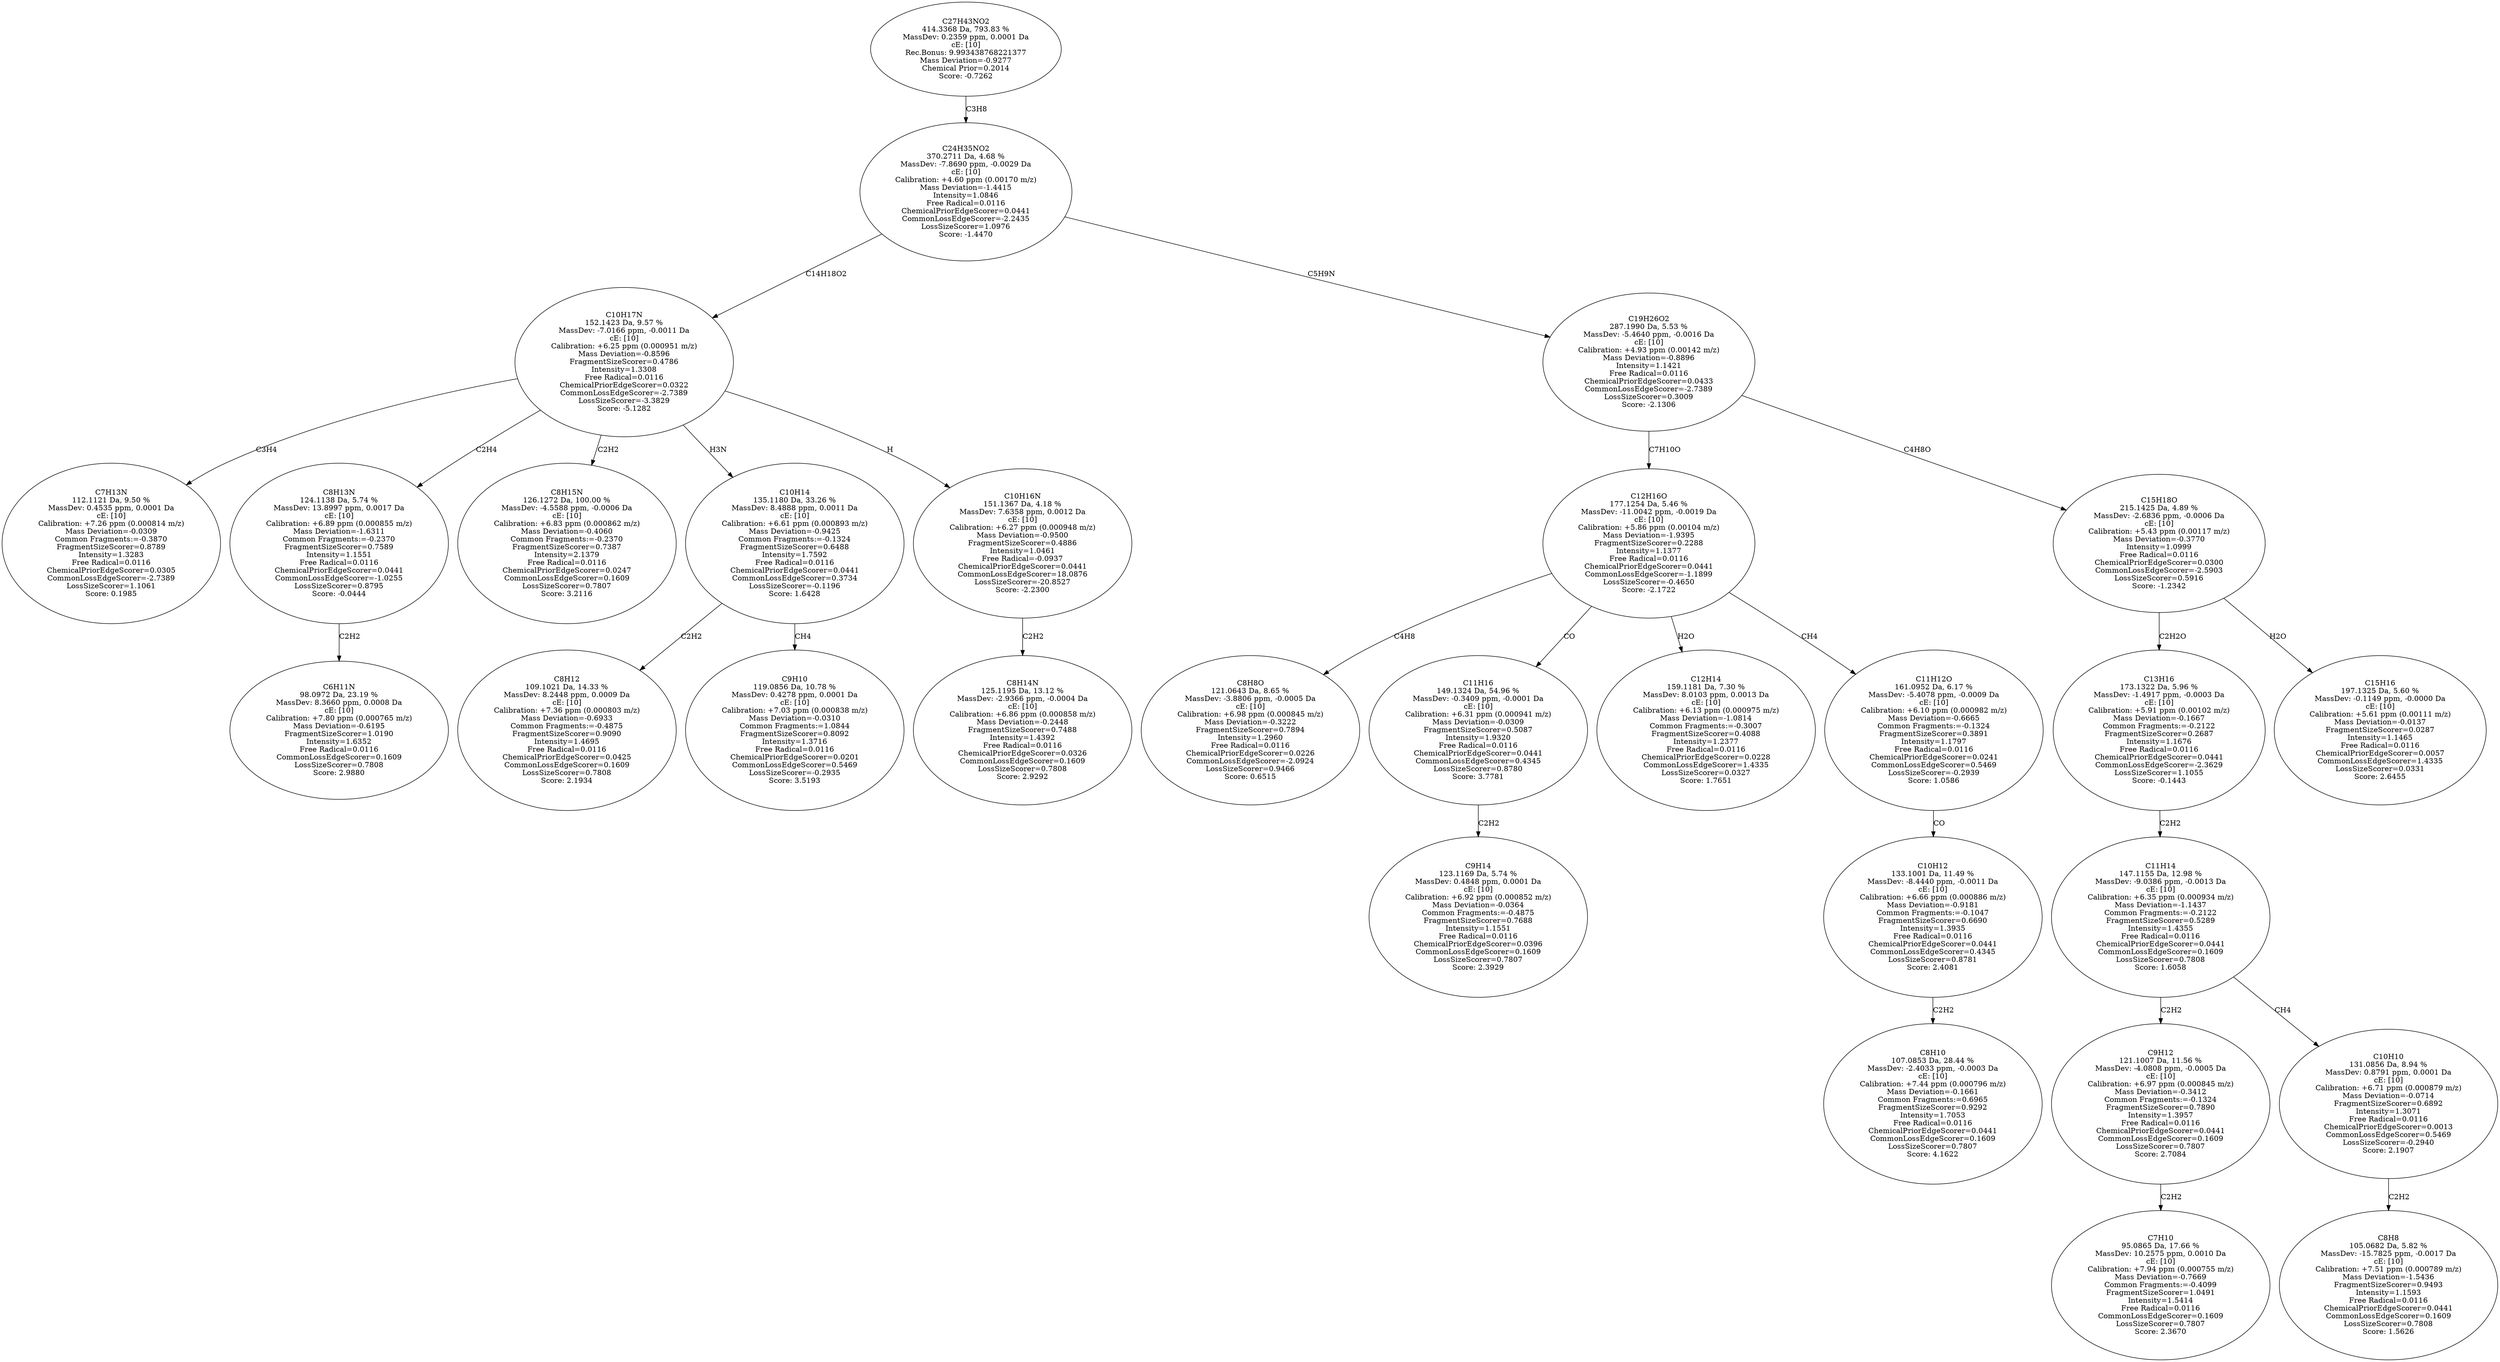 strict digraph {
v1 [label="C7H13N\n112.1121 Da, 9.50 %\nMassDev: 0.4535 ppm, 0.0001 Da\ncE: [10]\nCalibration: +7.26 ppm (0.000814 m/z)\nMass Deviation=-0.0309\nCommon Fragments:=-0.3870\nFragmentSizeScorer=0.8789\nIntensity=1.3283\nFree Radical=0.0116\nChemicalPriorEdgeScorer=0.0305\nCommonLossEdgeScorer=-2.7389\nLossSizeScorer=1.1061\nScore: 0.1985"];
v2 [label="C6H11N\n98.0972 Da, 23.19 %\nMassDev: 8.3660 ppm, 0.0008 Da\ncE: [10]\nCalibration: +7.80 ppm (0.000765 m/z)\nMass Deviation=-0.6195\nFragmentSizeScorer=1.0190\nIntensity=1.6352\nFree Radical=0.0116\nCommonLossEdgeScorer=0.1609\nLossSizeScorer=0.7808\nScore: 2.9880"];
v3 [label="C8H13N\n124.1138 Da, 5.74 %\nMassDev: 13.8997 ppm, 0.0017 Da\ncE: [10]\nCalibration: +6.89 ppm (0.000855 m/z)\nMass Deviation=-1.6311\nCommon Fragments:=-0.2370\nFragmentSizeScorer=0.7589\nIntensity=1.1551\nFree Radical=0.0116\nChemicalPriorEdgeScorer=0.0441\nCommonLossEdgeScorer=-1.0255\nLossSizeScorer=0.8795\nScore: -0.0444"];
v4 [label="C8H15N\n126.1272 Da, 100.00 %\nMassDev: -4.5588 ppm, -0.0006 Da\ncE: [10]\nCalibration: +6.83 ppm (0.000862 m/z)\nMass Deviation=-0.4060\nCommon Fragments:=-0.2370\nFragmentSizeScorer=0.7387\nIntensity=2.1379\nFree Radical=0.0116\nChemicalPriorEdgeScorer=0.0247\nCommonLossEdgeScorer=0.1609\nLossSizeScorer=0.7807\nScore: 3.2116"];
v5 [label="C8H12\n109.1021 Da, 14.33 %\nMassDev: 8.2448 ppm, 0.0009 Da\ncE: [10]\nCalibration: +7.36 ppm (0.000803 m/z)\nMass Deviation=-0.6933\nCommon Fragments:=-0.4875\nFragmentSizeScorer=0.9090\nIntensity=1.4695\nFree Radical=0.0116\nChemicalPriorEdgeScorer=0.0425\nCommonLossEdgeScorer=0.1609\nLossSizeScorer=0.7808\nScore: 2.1934"];
v6 [label="C9H10\n119.0856 Da, 10.78 %\nMassDev: 0.4278 ppm, 0.0001 Da\ncE: [10]\nCalibration: +7.03 ppm (0.000838 m/z)\nMass Deviation=-0.0310\nCommon Fragments:=1.0844\nFragmentSizeScorer=0.8092\nIntensity=1.3716\nFree Radical=0.0116\nChemicalPriorEdgeScorer=0.0201\nCommonLossEdgeScorer=0.5469\nLossSizeScorer=-0.2935\nScore: 3.5193"];
v7 [label="C10H14\n135.1180 Da, 33.26 %\nMassDev: 8.4888 ppm, 0.0011 Da\ncE: [10]\nCalibration: +6.61 ppm (0.000893 m/z)\nMass Deviation=-0.9425\nCommon Fragments:=-0.1324\nFragmentSizeScorer=0.6488\nIntensity=1.7592\nFree Radical=0.0116\nChemicalPriorEdgeScorer=0.0441\nCommonLossEdgeScorer=0.3734\nLossSizeScorer=-0.1196\nScore: 1.6428"];
v8 [label="C8H14N\n125.1195 Da, 13.12 %\nMassDev: -2.9366 ppm, -0.0004 Da\ncE: [10]\nCalibration: +6.86 ppm (0.000858 m/z)\nMass Deviation=-0.2448\nFragmentSizeScorer=0.7488\nIntensity=1.4392\nFree Radical=0.0116\nChemicalPriorEdgeScorer=0.0326\nCommonLossEdgeScorer=0.1609\nLossSizeScorer=0.7808\nScore: 2.9292"];
v9 [label="C10H16N\n151.1367 Da, 4.18 %\nMassDev: 7.6358 ppm, 0.0012 Da\ncE: [10]\nCalibration: +6.27 ppm (0.000948 m/z)\nMass Deviation=-0.9500\nFragmentSizeScorer=0.4886\nIntensity=1.0461\nFree Radical=-0.0937\nChemicalPriorEdgeScorer=0.0441\nCommonLossEdgeScorer=18.0876\nLossSizeScorer=-20.8527\nScore: -2.2300"];
v10 [label="C10H17N\n152.1423 Da, 9.57 %\nMassDev: -7.0166 ppm, -0.0011 Da\ncE: [10]\nCalibration: +6.25 ppm (0.000951 m/z)\nMass Deviation=-0.8596\nFragmentSizeScorer=0.4786\nIntensity=1.3308\nFree Radical=0.0116\nChemicalPriorEdgeScorer=0.0322\nCommonLossEdgeScorer=-2.7389\nLossSizeScorer=-3.3829\nScore: -5.1282"];
v11 [label="C8H8O\n121.0643 Da, 8.65 %\nMassDev: -3.8806 ppm, -0.0005 Da\ncE: [10]\nCalibration: +6.98 ppm (0.000845 m/z)\nMass Deviation=-0.3222\nFragmentSizeScorer=0.7894\nIntensity=1.2960\nFree Radical=0.0116\nChemicalPriorEdgeScorer=0.0226\nCommonLossEdgeScorer=-2.0924\nLossSizeScorer=0.9466\nScore: 0.6515"];
v12 [label="C9H14\n123.1169 Da, 5.74 %\nMassDev: 0.4848 ppm, 0.0001 Da\ncE: [10]\nCalibration: +6.92 ppm (0.000852 m/z)\nMass Deviation=-0.0364\nCommon Fragments:=-0.4875\nFragmentSizeScorer=0.7688\nIntensity=1.1551\nFree Radical=0.0116\nChemicalPriorEdgeScorer=0.0396\nCommonLossEdgeScorer=0.1609\nLossSizeScorer=0.7807\nScore: 2.3929"];
v13 [label="C11H16\n149.1324 Da, 54.96 %\nMassDev: -0.3409 ppm, -0.0001 Da\ncE: [10]\nCalibration: +6.31 ppm (0.000941 m/z)\nMass Deviation=-0.0309\nFragmentSizeScorer=0.5087\nIntensity=1.9320\nFree Radical=0.0116\nChemicalPriorEdgeScorer=0.0441\nCommonLossEdgeScorer=0.4345\nLossSizeScorer=0.8780\nScore: 3.7781"];
v14 [label="C12H14\n159.1181 Da, 7.30 %\nMassDev: 8.0103 ppm, 0.0013 Da\ncE: [10]\nCalibration: +6.13 ppm (0.000975 m/z)\nMass Deviation=-1.0814\nCommon Fragments:=-0.3007\nFragmentSizeScorer=0.4088\nIntensity=1.2377\nFree Radical=0.0116\nChemicalPriorEdgeScorer=0.0228\nCommonLossEdgeScorer=1.4335\nLossSizeScorer=0.0327\nScore: 1.7651"];
v15 [label="C8H10\n107.0853 Da, 28.44 %\nMassDev: -2.4033 ppm, -0.0003 Da\ncE: [10]\nCalibration: +7.44 ppm (0.000796 m/z)\nMass Deviation=-0.1661\nCommon Fragments:=0.6965\nFragmentSizeScorer=0.9292\nIntensity=1.7053\nFree Radical=0.0116\nChemicalPriorEdgeScorer=0.0441\nCommonLossEdgeScorer=0.1609\nLossSizeScorer=0.7807\nScore: 4.1622"];
v16 [label="C10H12\n133.1001 Da, 11.49 %\nMassDev: -8.4440 ppm, -0.0011 Da\ncE: [10]\nCalibration: +6.66 ppm (0.000886 m/z)\nMass Deviation=-0.9181\nCommon Fragments:=-0.1047\nFragmentSizeScorer=0.6690\nIntensity=1.3935\nFree Radical=0.0116\nChemicalPriorEdgeScorer=0.0441\nCommonLossEdgeScorer=0.4345\nLossSizeScorer=0.8781\nScore: 2.4081"];
v17 [label="C11H12O\n161.0952 Da, 6.17 %\nMassDev: -5.4078 ppm, -0.0009 Da\ncE: [10]\nCalibration: +6.10 ppm (0.000982 m/z)\nMass Deviation=-0.6665\nCommon Fragments:=-0.1324\nFragmentSizeScorer=0.3891\nIntensity=1.1797\nFree Radical=0.0116\nChemicalPriorEdgeScorer=0.0241\nCommonLossEdgeScorer=0.5469\nLossSizeScorer=-0.2939\nScore: 1.0586"];
v18 [label="C12H16O\n177.1254 Da, 5.46 %\nMassDev: -11.0042 ppm, -0.0019 Da\ncE: [10]\nCalibration: +5.86 ppm (0.00104 m/z)\nMass Deviation=-1.9395\nFragmentSizeScorer=0.2288\nIntensity=1.1377\nFree Radical=0.0116\nChemicalPriorEdgeScorer=0.0441\nCommonLossEdgeScorer=-1.1899\nLossSizeScorer=-0.4650\nScore: -2.1722"];
v19 [label="C7H10\n95.0865 Da, 17.66 %\nMassDev: 10.2575 ppm, 0.0010 Da\ncE: [10]\nCalibration: +7.94 ppm (0.000755 m/z)\nMass Deviation=-0.7669\nCommon Fragments:=-0.4099\nFragmentSizeScorer=1.0491\nIntensity=1.5414\nFree Radical=0.0116\nCommonLossEdgeScorer=0.1609\nLossSizeScorer=0.7807\nScore: 2.3670"];
v20 [label="C9H12\n121.1007 Da, 11.56 %\nMassDev: -4.0808 ppm, -0.0005 Da\ncE: [10]\nCalibration: +6.97 ppm (0.000845 m/z)\nMass Deviation=-0.3412\nCommon Fragments:=-0.1324\nFragmentSizeScorer=0.7890\nIntensity=1.3957\nFree Radical=0.0116\nChemicalPriorEdgeScorer=0.0441\nCommonLossEdgeScorer=0.1609\nLossSizeScorer=0.7807\nScore: 2.7084"];
v21 [label="C8H8\n105.0682 Da, 5.82 %\nMassDev: -15.7825 ppm, -0.0017 Da\ncE: [10]\nCalibration: +7.51 ppm (0.000789 m/z)\nMass Deviation=-1.5436\nFragmentSizeScorer=0.9493\nIntensity=1.1593\nFree Radical=0.0116\nChemicalPriorEdgeScorer=0.0441\nCommonLossEdgeScorer=0.1609\nLossSizeScorer=0.7808\nScore: 1.5626"];
v22 [label="C10H10\n131.0856 Da, 8.94 %\nMassDev: 0.8791 ppm, 0.0001 Da\ncE: [10]\nCalibration: +6.71 ppm (0.000879 m/z)\nMass Deviation=-0.0714\nFragmentSizeScorer=0.6892\nIntensity=1.3071\nFree Radical=0.0116\nChemicalPriorEdgeScorer=0.0013\nCommonLossEdgeScorer=0.5469\nLossSizeScorer=-0.2940\nScore: 2.1907"];
v23 [label="C11H14\n147.1155 Da, 12.98 %\nMassDev: -9.0386 ppm, -0.0013 Da\ncE: [10]\nCalibration: +6.35 ppm (0.000934 m/z)\nMass Deviation=-1.1437\nCommon Fragments:=-0.2122\nFragmentSizeScorer=0.5289\nIntensity=1.4355\nFree Radical=0.0116\nChemicalPriorEdgeScorer=0.0441\nCommonLossEdgeScorer=0.1609\nLossSizeScorer=0.7808\nScore: 1.6058"];
v24 [label="C13H16\n173.1322 Da, 5.96 %\nMassDev: -1.4917 ppm, -0.0003 Da\ncE: [10]\nCalibration: +5.91 ppm (0.00102 m/z)\nMass Deviation=-0.1667\nCommon Fragments:=-0.2122\nFragmentSizeScorer=0.2687\nIntensity=1.1676\nFree Radical=0.0116\nChemicalPriorEdgeScorer=0.0441\nCommonLossEdgeScorer=-2.3629\nLossSizeScorer=1.1055\nScore: -0.1443"];
v25 [label="C15H16\n197.1325 Da, 5.60 %\nMassDev: -0.1149 ppm, -0.0000 Da\ncE: [10]\nCalibration: +5.61 ppm (0.00111 m/z)\nMass Deviation=-0.0137\nFragmentSizeScorer=0.0287\nIntensity=1.1465\nFree Radical=0.0116\nChemicalPriorEdgeScorer=0.0057\nCommonLossEdgeScorer=1.4335\nLossSizeScorer=0.0331\nScore: 2.6455"];
v26 [label="C15H18O\n215.1425 Da, 4.89 %\nMassDev: -2.6836 ppm, -0.0006 Da\ncE: [10]\nCalibration: +5.43 ppm (0.00117 m/z)\nMass Deviation=-0.3770\nIntensity=1.0999\nFree Radical=0.0116\nChemicalPriorEdgeScorer=0.0300\nCommonLossEdgeScorer=-2.5903\nLossSizeScorer=0.5916\nScore: -1.2342"];
v27 [label="C19H26O2\n287.1990 Da, 5.53 %\nMassDev: -5.4640 ppm, -0.0016 Da\ncE: [10]\nCalibration: +4.93 ppm (0.00142 m/z)\nMass Deviation=-0.8896\nIntensity=1.1421\nFree Radical=0.0116\nChemicalPriorEdgeScorer=0.0433\nCommonLossEdgeScorer=-2.7389\nLossSizeScorer=0.3009\nScore: -2.1306"];
v28 [label="C24H35NO2\n370.2711 Da, 4.68 %\nMassDev: -7.8690 ppm, -0.0029 Da\ncE: [10]\nCalibration: +4.60 ppm (0.00170 m/z)\nMass Deviation=-1.4415\nIntensity=1.0846\nFree Radical=0.0116\nChemicalPriorEdgeScorer=0.0441\nCommonLossEdgeScorer=-2.2435\nLossSizeScorer=1.0976\nScore: -1.4470"];
v29 [label="C27H43NO2\n414.3368 Da, 793.83 %\nMassDev: 0.2359 ppm, 0.0001 Da\ncE: [10]\nRec.Bonus: 9.993438768221377\nMass Deviation=-0.9277\nChemical Prior=0.2014\nScore: -0.7262"];
v10 -> v1 [label="C3H4"];
v3 -> v2 [label="C2H2"];
v10 -> v3 [label="C2H4"];
v10 -> v4 [label="C2H2"];
v7 -> v5 [label="C2H2"];
v7 -> v6 [label="CH4"];
v10 -> v7 [label="H3N"];
v9 -> v8 [label="C2H2"];
v10 -> v9 [label="H"];
v28 -> v10 [label="C14H18O2"];
v18 -> v11 [label="C4H8"];
v13 -> v12 [label="C2H2"];
v18 -> v13 [label="CO"];
v18 -> v14 [label="H2O"];
v16 -> v15 [label="C2H2"];
v17 -> v16 [label="CO"];
v18 -> v17 [label="CH4"];
v27 -> v18 [label="C7H10O"];
v20 -> v19 [label="C2H2"];
v23 -> v20 [label="C2H2"];
v22 -> v21 [label="C2H2"];
v23 -> v22 [label="CH4"];
v24 -> v23 [label="C2H2"];
v26 -> v24 [label="C2H2O"];
v26 -> v25 [label="H2O"];
v27 -> v26 [label="C4H8O"];
v28 -> v27 [label="C5H9N"];
v29 -> v28 [label="C3H8"];
}